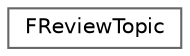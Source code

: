 digraph "Graphical Class Hierarchy"
{
 // INTERACTIVE_SVG=YES
 // LATEX_PDF_SIZE
  bgcolor="transparent";
  edge [fontname=Helvetica,fontsize=10,labelfontname=Helvetica,labelfontsize=10];
  node [fontname=Helvetica,fontsize=10,shape=box,height=0.2,width=0.4];
  rankdir="LR";
  Node0 [id="Node000000",label="FReviewTopic",height=0.2,width=0.4,color="grey40", fillcolor="white", style="filled",URL="$d0/d38/structFReviewTopic.html",tooltip=" "];
}
